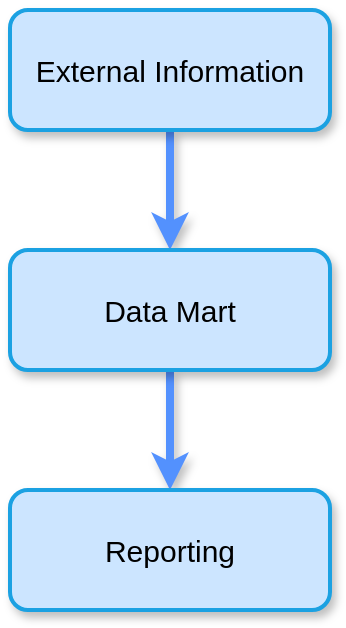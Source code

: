 <mxfile>
    <diagram id="InwLOqW_9BEI804D7BsZ" name="Page-1">
        <mxGraphModel dx="1361" dy="660" grid="1" gridSize="10" guides="1" tooltips="1" connect="1" arrows="1" fold="1" page="1" pageScale="1" pageWidth="827" pageHeight="1169" math="0" shadow="0">
            <root>
                <mxCell id="0"/>
                <mxCell id="1" parent="0"/>
                <mxCell id="5" style="edgeStyle=none;html=1;entryX=0.5;entryY=0;entryDx=0;entryDy=0;strokeWidth=4;strokeColor=#5391FE;shadow=1;" parent="1" source="2" target="3" edge="1">
                    <mxGeometry relative="1" as="geometry">
                        <mxPoint x="400" y="280" as="targetPoint"/>
                    </mxGeometry>
                </mxCell>
                <mxCell id="2" value="&lt;font style=&quot;font-size: 15px&quot; color=&quot;#000000&quot;&gt;External Information&lt;/font&gt;" style="rounded=1;whiteSpace=wrap;html=1;fillColor=#CCE5FF;strokeWidth=2;strokeColor=#1BA1E2;shadow=1;" parent="1" vertex="1">
                    <mxGeometry x="320" y="170" width="160" height="60" as="geometry"/>
                </mxCell>
                <mxCell id="6" style="edgeStyle=none;html=1;entryX=0.5;entryY=0;entryDx=0;entryDy=0;strokeWidth=4;strokeColor=#5391FE;shadow=1;" parent="1" source="3" target="4" edge="1">
                    <mxGeometry relative="1" as="geometry"/>
                </mxCell>
                <mxCell id="3" value="&lt;font style=&quot;font-size: 15px&quot; color=&quot;#000000&quot;&gt;Data Mart&lt;/font&gt;" style="rounded=1;whiteSpace=wrap;html=1;fillColor=#CCE5FF;perimeterSpacing=0;strokeWidth=2;strokeColor=#1BA1E2;shadow=1;" parent="1" vertex="1">
                    <mxGeometry x="320" y="290" width="160" height="60" as="geometry"/>
                </mxCell>
                <mxCell id="4" value="&lt;font style=&quot;font-size: 15px&quot; color=&quot;#000000&quot;&gt;Reporting&lt;/font&gt;" style="rounded=1;whiteSpace=wrap;html=1;fontColor=#ffffff;fillColor=#CCE5FF;strokeColor=#1BA1E2;strokeWidth=2;shadow=1;" parent="1" vertex="1">
                    <mxGeometry x="320" y="410" width="160" height="60" as="geometry"/>
                </mxCell>
            </root>
        </mxGraphModel>
    </diagram>
</mxfile>